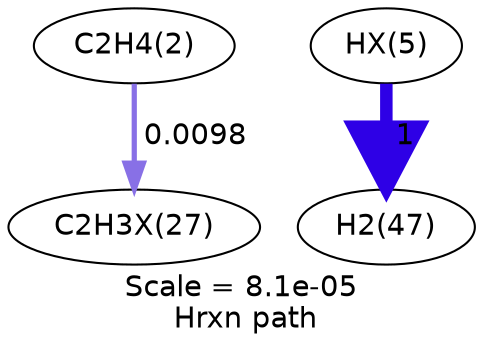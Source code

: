 digraph reaction_paths {
center=1;
s5 -> s50[fontname="Helvetica", style="setlinewidth(2.51)", arrowsize=1.25, color="0.7, 0.51, 0.9"
, label=" 0.0098"];
s49 -> s11[fontname="Helvetica", style="setlinewidth(6)", arrowsize=3, color="0.7, 1.5, 0.9"
, label=" 1"];
s5 [ fontname="Helvetica", label="C2H4(2)"];
s11 [ fontname="Helvetica", label="H2(47)"];
s49 [ fontname="Helvetica", label="HX(5)"];
s50 [ fontname="Helvetica", label="C2H3X(27)"];
 label = "Scale = 8.1e-05\l Hrxn path";
 fontname = "Helvetica";
}
